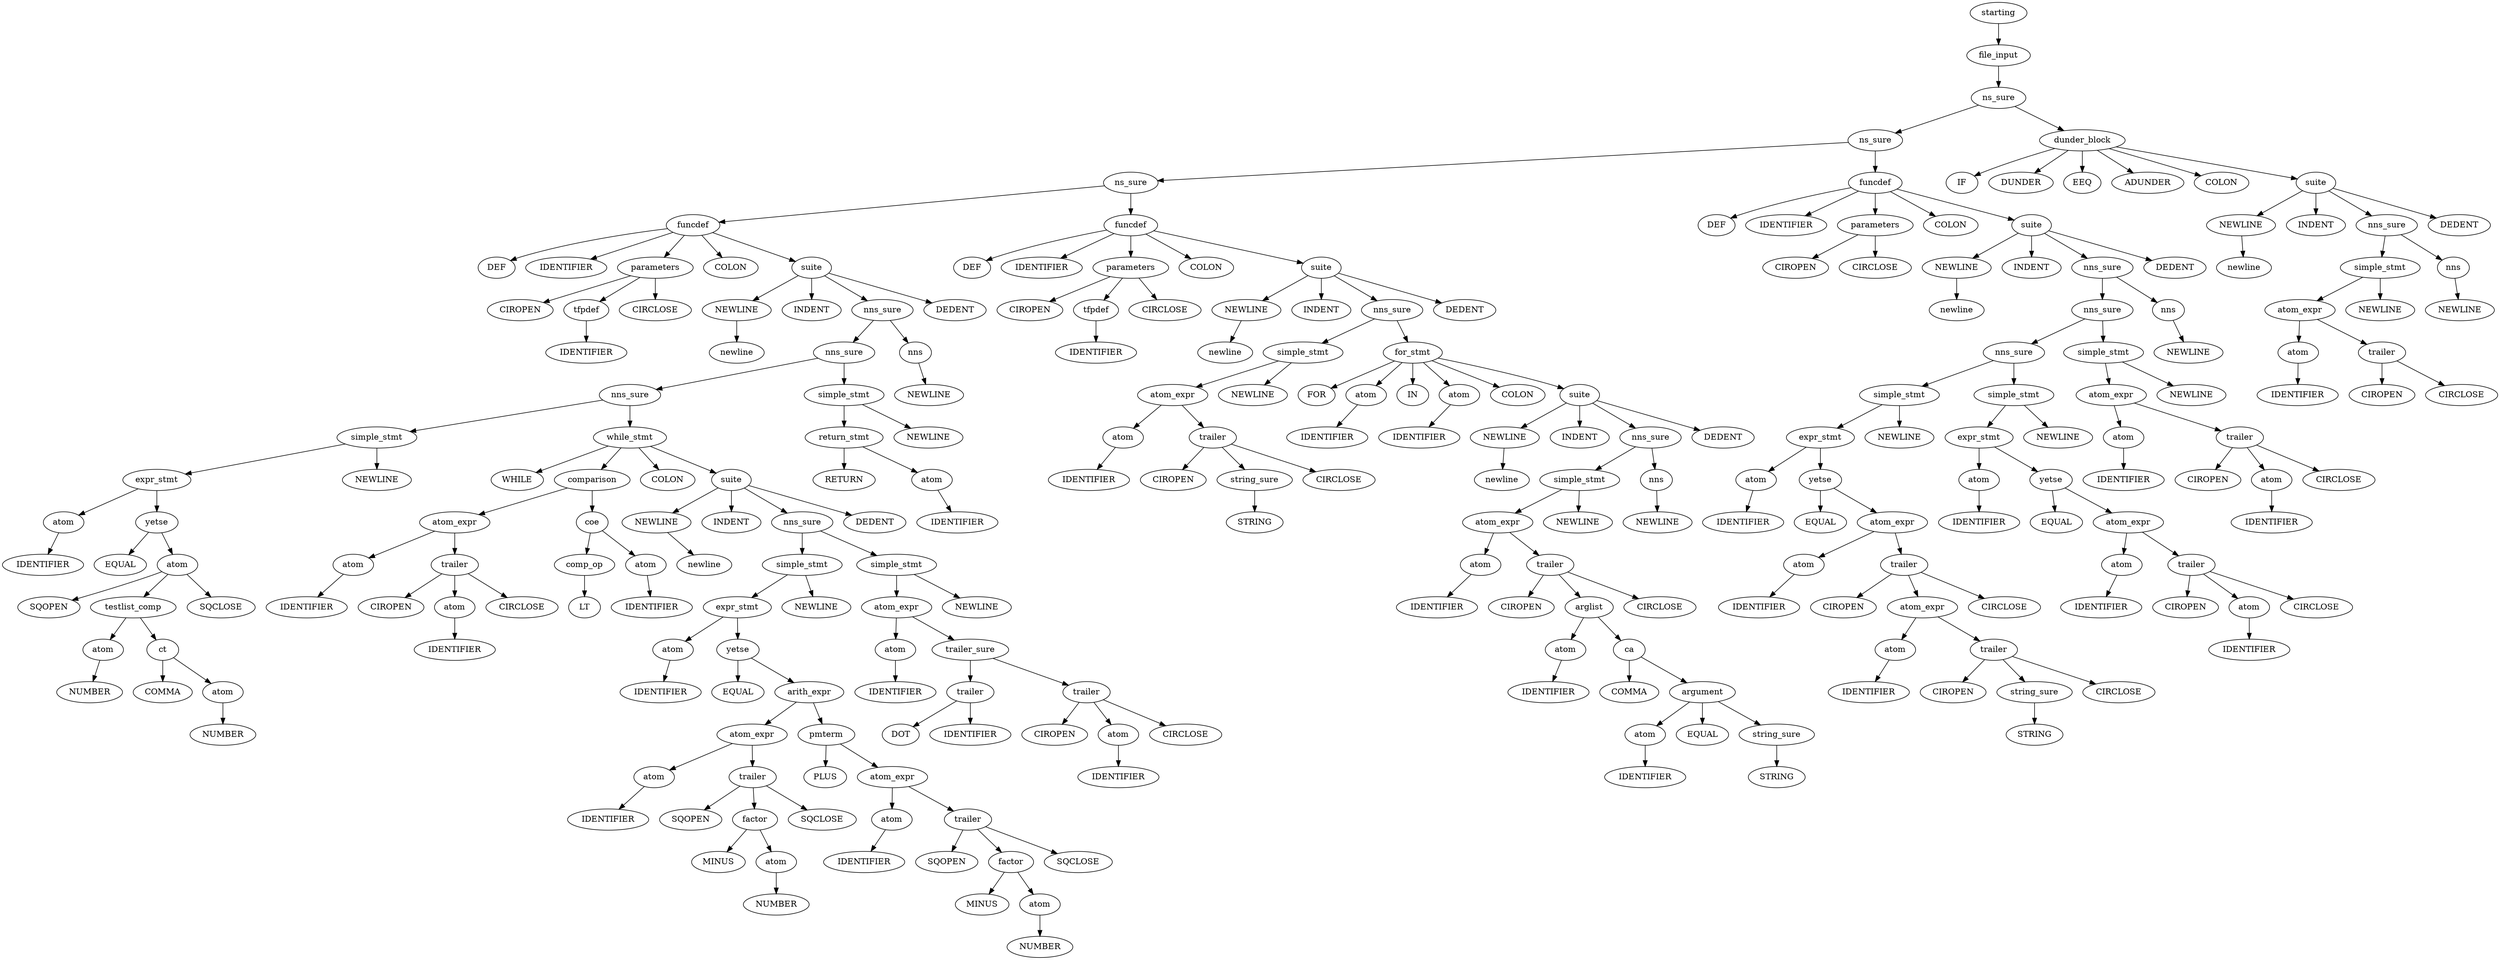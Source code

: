 digraph ASTVisual {
 ordering = out ;
10 [ label="tfpdef"]
20 [ label="IDENTIFIER"]
30 [ label="parameters"]
40 [ label="CIROPEN"]
50 [ label="CIRCLOSE"]
60 [ label="NEWLINE"]
70 [ label="newline"]
80 [ label="atom"]
90 [ label="IDENTIFIER"]
100 [ label="atom"]
110 [ label="NUMBER"]
120 [ label="atom"]
130 [ label="NUMBER"]
140 [ label="ct"]
150 [ label="COMMA"]
160 [ label="testlist_comp"]
170 [ label="atom"]
180 [ label="SQOPEN"]
190 [ label="SQCLOSE"]
200 [ label="yetse"]
210 [ label="EQUAL"]
220 [ label="expr_stmt"]
230 [ label="simple_stmt"]
240 [ label="NEWLINE"]
250 [ label="atom"]
260 [ label="IDENTIFIER"]
270 [ label="atom"]
280 [ label="IDENTIFIER"]
290 [ label="trailer"]
300 [ label="CIROPEN"]
310 [ label="CIRCLOSE"]
320 [ label="atom_expr"]
330 [ label="comp_op"]
340 [ label="LT"]
350 [ label="atom"]
360 [ label="IDENTIFIER"]
370 [ label="coe"]
380 [ label="comparison"]
390 [ label="NEWLINE"]
400 [ label="newline"]
410 [ label="atom"]
420 [ label="IDENTIFIER"]
430 [ label="atom"]
440 [ label="IDENTIFIER"]
450 [ label="atom"]
460 [ label="NUMBER"]
470 [ label="factor"]
480 [ label="MINUS"]
490 [ label="trailer"]
500 [ label="SQOPEN"]
510 [ label="SQCLOSE"]
520 [ label="atom_expr"]
530 [ label="atom"]
540 [ label="IDENTIFIER"]
550 [ label="atom"]
560 [ label="NUMBER"]
570 [ label="factor"]
580 [ label="MINUS"]
590 [ label="trailer"]
600 [ label="SQOPEN"]
610 [ label="SQCLOSE"]
620 [ label="atom_expr"]
630 [ label="pmterm"]
640 [ label="PLUS"]
650 [ label="arith_expr"]
660 [ label="yetse"]
670 [ label="EQUAL"]
680 [ label="expr_stmt"]
690 [ label="simple_stmt"]
700 [ label="NEWLINE"]
710 [ label="atom"]
720 [ label="IDENTIFIER"]
730 [ label="trailer"]
740 [ label="DOT"]
750 [ label="IDENTIFIER"]
760 [ label="atom"]
770 [ label="IDENTIFIER"]
780 [ label="trailer"]
790 [ label="CIROPEN"]
800 [ label="CIRCLOSE"]
810 [ label="trailer_sure"]
820 [ label="atom_expr"]
830 [ label="simple_stmt"]
840 [ label="NEWLINE"]
850 [ label="nns_sure"]
860 [ label="suite"]
870 [ label="INDENT"]
880 [ label="DEDENT"]
890 [ label="while_stmt"]
900 [ label="WHILE"]
910 [ label="COLON"]
920 [ label="nns_sure"]
930 [ label="atom"]
940 [ label="IDENTIFIER"]
950 [ label="return_stmt"]
960 [ label="RETURN"]
970 [ label="simple_stmt"]
980 [ label="NEWLINE"]
990 [ label="nns_sure"]
1000 [ label="nns"]
1010 [ label="NEWLINE"]
1020 [ label="nns_sure"]
1030 [ label="suite"]
1040 [ label="INDENT"]
1050 [ label="DEDENT"]
1060 [ label="funcdef"]
1070 [ label="DEF"]
1080 [ label="IDENTIFIER"]
1090 [ label="COLON"]
1100 [ label="tfpdef"]
1110 [ label="IDENTIFIER"]
1120 [ label="parameters"]
1130 [ label="CIROPEN"]
1140 [ label="CIRCLOSE"]
1150 [ label="NEWLINE"]
1160 [ label="newline"]
1170 [ label="atom"]
1180 [ label="IDENTIFIER"]
1190 [ label="string_sure"]
1200 [ label="STRING"]
1210 [ label="trailer"]
1220 [ label="CIROPEN"]
1230 [ label="CIRCLOSE"]
1240 [ label="atom_expr"]
1250 [ label="simple_stmt"]
1260 [ label="NEWLINE"]
1270 [ label="atom"]
1280 [ label="IDENTIFIER"]
1290 [ label="atom"]
1300 [ label="IDENTIFIER"]
1310 [ label="NEWLINE"]
1320 [ label="newline"]
1330 [ label="atom"]
1340 [ label="IDENTIFIER"]
1350 [ label="atom"]
1360 [ label="IDENTIFIER"]
1370 [ label="atom"]
1380 [ label="IDENTIFIER"]
1390 [ label="string_sure"]
1400 [ label="STRING"]
1410 [ label="argument"]
1420 [ label="EQUAL"]
1430 [ label="ca"]
1440 [ label="COMMA"]
1450 [ label="arglist"]
1460 [ label="trailer"]
1470 [ label="CIROPEN"]
1480 [ label="CIRCLOSE"]
1490 [ label="atom_expr"]
1500 [ label="simple_stmt"]
1510 [ label="NEWLINE"]
1520 [ label="nns"]
1530 [ label="NEWLINE"]
1540 [ label="nns_sure"]
1550 [ label="suite"]
1560 [ label="INDENT"]
1570 [ label="DEDENT"]
1580 [ label="for_stmt"]
1590 [ label="FOR"]
1600 [ label="IN"]
1610 [ label="COLON"]
1620 [ label="nns_sure"]
1630 [ label="suite"]
1640 [ label="INDENT"]
1650 [ label="DEDENT"]
1660 [ label="funcdef"]
1670 [ label="DEF"]
1680 [ label="IDENTIFIER"]
1690 [ label="COLON"]
1700 [ label="ns_sure"]
1710 [ label="parameters"]
1720 [ label="CIROPEN"]
1730 [ label="CIRCLOSE"]
1740 [ label="NEWLINE"]
1750 [ label="newline"]
1760 [ label="atom"]
1770 [ label="IDENTIFIER"]
1780 [ label="atom"]
1790 [ label="IDENTIFIER"]
1800 [ label="atom"]
1810 [ label="IDENTIFIER"]
1820 [ label="string_sure"]
1830 [ label="STRING"]
1840 [ label="trailer"]
1850 [ label="CIROPEN"]
1860 [ label="CIRCLOSE"]
1870 [ label="atom_expr"]
1880 [ label="trailer"]
1890 [ label="CIROPEN"]
1900 [ label="CIRCLOSE"]
1910 [ label="atom_expr"]
1920 [ label="yetse"]
1930 [ label="EQUAL"]
1940 [ label="expr_stmt"]
1950 [ label="simple_stmt"]
1960 [ label="NEWLINE"]
1970 [ label="atom"]
1980 [ label="IDENTIFIER"]
1990 [ label="atom"]
2000 [ label="IDENTIFIER"]
2010 [ label="atom"]
2020 [ label="IDENTIFIER"]
2030 [ label="trailer"]
2040 [ label="CIROPEN"]
2050 [ label="CIRCLOSE"]
2060 [ label="atom_expr"]
2070 [ label="yetse"]
2080 [ label="EQUAL"]
2090 [ label="expr_stmt"]
2100 [ label="simple_stmt"]
2110 [ label="NEWLINE"]
2120 [ label="nns_sure"]
2130 [ label="atom"]
2140 [ label="IDENTIFIER"]
2150 [ label="atom"]
2160 [ label="IDENTIFIER"]
2170 [ label="trailer"]
2180 [ label="CIROPEN"]
2190 [ label="CIRCLOSE"]
2200 [ label="atom_expr"]
2210 [ label="simple_stmt"]
2220 [ label="NEWLINE"]
2230 [ label="nns_sure"]
2240 [ label="nns"]
2250 [ label="NEWLINE"]
2260 [ label="nns_sure"]
2270 [ label="suite"]
2280 [ label="INDENT"]
2290 [ label="DEDENT"]
2300 [ label="funcdef"]
2310 [ label="DEF"]
2320 [ label="IDENTIFIER"]
2330 [ label="COLON"]
2340 [ label="ns_sure"]
2350 [ label="NEWLINE"]
2360 [ label="newline"]
2370 [ label="atom"]
2380 [ label="IDENTIFIER"]
2390 [ label="trailer"]
2400 [ label="CIROPEN"]
2410 [ label="CIRCLOSE"]
2420 [ label="atom_expr"]
2430 [ label="simple_stmt"]
2440 [ label="NEWLINE"]
2450 [ label="nns"]
2460 [ label="NEWLINE"]
2470 [ label="nns_sure"]
2480 [ label="suite"]
2490 [ label="INDENT"]
2500 [ label="DEDENT"]
2510 [ label="dunder_block"]
2520 [ label="IF"]
2530 [ label="DUNDER"]
2540 [ label="EEQ"]
2550 [ label="ADUNDER"]
2560 [ label="COLON"]
2570 [ label="ns_sure"]
2580 [ label="file_input"]
2590 [ label="starting"]
10 -> 20[ label=""]
30 -> 40[ label=""]
30 -> 10[ label=""]
30 -> 50[ label=""]
60 -> 70[ label=""]
80 -> 90[ label=""]
100 -> 110[ label=""]
120 -> 130[ label=""]
140 -> 150[ label=""]
140 -> 120[ label=""]
160 -> 100[ label=""]
160 -> 140[ label=""]
170 -> 180[ label=""]
170 -> 160[ label=""]
170 -> 190[ label=""]
200 -> 210[ label=""]
200 -> 170[ label=""]
220 -> 80[ label=""]
220 -> 200[ label=""]
230 -> 220[ label=""]
230 -> 240[ label=""]
250 -> 260[ label=""]
270 -> 280[ label=""]
290 -> 300[ label=""]
290 -> 270[ label=""]
290 -> 310[ label=""]
320 -> 250[ label=""]
320 -> 290[ label=""]
330 -> 340[ label=""]
350 -> 360[ label=""]
370 -> 330[ label=""]
370 -> 350[ label=""]
380 -> 320[ label=""]
380 -> 370[ label=""]
390 -> 400[ label=""]
410 -> 420[ label=""]
430 -> 440[ label=""]
450 -> 460[ label=""]
470 -> 480[ label=""]
470 -> 450[ label=""]
490 -> 500[ label=""]
490 -> 470[ label=""]
490 -> 510[ label=""]
520 -> 430[ label=""]
520 -> 490[ label=""]
530 -> 540[ label=""]
550 -> 560[ label=""]
570 -> 580[ label=""]
570 -> 550[ label=""]
590 -> 600[ label=""]
590 -> 570[ label=""]
590 -> 610[ label=""]
620 -> 530[ label=""]
620 -> 590[ label=""]
630 -> 640[ label=""]
630 -> 620[ label=""]
650 -> 520[ label=""]
650 -> 630[ label=""]
660 -> 670[ label=""]
660 -> 650[ label=""]
680 -> 410[ label=""]
680 -> 660[ label=""]
690 -> 680[ label=""]
690 -> 700[ label=""]
710 -> 720[ label=""]
730 -> 740[ label=""]
730 -> 750[ label=""]
760 -> 770[ label=""]
780 -> 790[ label=""]
780 -> 760[ label=""]
780 -> 800[ label=""]
810 -> 730[ label=""]
810 -> 780[ label=""]
820 -> 710[ label=""]
820 -> 810[ label=""]
830 -> 820[ label=""]
830 -> 840[ label=""]
850 -> 690[ label=""]
850 -> 830[ label=""]
860 -> 390[ label=""]
860 -> 870[ label=""]
860 -> 850[ label=""]
860 -> 880[ label=""]
890 -> 900[ label=""]
890 -> 380[ label=""]
890 -> 910[ label=""]
890 -> 860[ label=""]
920 -> 230[ label=""]
920 -> 890[ label=""]
930 -> 940[ label=""]
950 -> 960[ label=""]
950 -> 930[ label=""]
970 -> 950[ label=""]
970 -> 980[ label=""]
990 -> 920[ label=""]
990 -> 970[ label=""]
1000 -> 1010[ label=""]
1020 -> 990[ label=""]
1020 -> 1000[ label=""]
1030 -> 60[ label=""]
1030 -> 1040[ label=""]
1030 -> 1020[ label=""]
1030 -> 1050[ label=""]
1060 -> 1070[ label=""]
1060 -> 1080[ label=""]
1060 -> 30[ label=""]
1060 -> 1090[ label=""]
1060 -> 1030[ label=""]
1100 -> 1110[ label=""]
1120 -> 1130[ label=""]
1120 -> 1100[ label=""]
1120 -> 1140[ label=""]
1150 -> 1160[ label=""]
1170 -> 1180[ label=""]
1190 -> 1200[ label=""]
1210 -> 1220[ label=""]
1210 -> 1190[ label=""]
1210 -> 1230[ label=""]
1240 -> 1170[ label=""]
1240 -> 1210[ label=""]
1250 -> 1240[ label=""]
1250 -> 1260[ label=""]
1270 -> 1280[ label=""]
1290 -> 1300[ label=""]
1310 -> 1320[ label=""]
1330 -> 1340[ label=""]
1350 -> 1360[ label=""]
1370 -> 1380[ label=""]
1390 -> 1400[ label=""]
1410 -> 1370[ label=""]
1410 -> 1420[ label=""]
1410 -> 1390[ label=""]
1430 -> 1440[ label=""]
1430 -> 1410[ label=""]
1450 -> 1350[ label=""]
1450 -> 1430[ label=""]
1460 -> 1470[ label=""]
1460 -> 1450[ label=""]
1460 -> 1480[ label=""]
1490 -> 1330[ label=""]
1490 -> 1460[ label=""]
1500 -> 1490[ label=""]
1500 -> 1510[ label=""]
1520 -> 1530[ label=""]
1540 -> 1500[ label=""]
1540 -> 1520[ label=""]
1550 -> 1310[ label=""]
1550 -> 1560[ label=""]
1550 -> 1540[ label=""]
1550 -> 1570[ label=""]
1580 -> 1590[ label=""]
1580 -> 1270[ label=""]
1580 -> 1600[ label=""]
1580 -> 1290[ label=""]
1580 -> 1610[ label=""]
1580 -> 1550[ label=""]
1620 -> 1250[ label=""]
1620 -> 1580[ label=""]
1630 -> 1150[ label=""]
1630 -> 1640[ label=""]
1630 -> 1620[ label=""]
1630 -> 1650[ label=""]
1660 -> 1670[ label=""]
1660 -> 1680[ label=""]
1660 -> 1120[ label=""]
1660 -> 1690[ label=""]
1660 -> 1630[ label=""]
1700 -> 1060[ label=""]
1700 -> 1660[ label=""]
1710 -> 1720[ label=""]
1710 -> 1730[ label=""]
1740 -> 1750[ label=""]
1760 -> 1770[ label=""]
1780 -> 1790[ label=""]
1800 -> 1810[ label=""]
1820 -> 1830[ label=""]
1840 -> 1850[ label=""]
1840 -> 1820[ label=""]
1840 -> 1860[ label=""]
1870 -> 1800[ label=""]
1870 -> 1840[ label=""]
1880 -> 1890[ label=""]
1880 -> 1870[ label=""]
1880 -> 1900[ label=""]
1910 -> 1780[ label=""]
1910 -> 1880[ label=""]
1920 -> 1930[ label=""]
1920 -> 1910[ label=""]
1940 -> 1760[ label=""]
1940 -> 1920[ label=""]
1950 -> 1940[ label=""]
1950 -> 1960[ label=""]
1970 -> 1980[ label=""]
1990 -> 2000[ label=""]
2010 -> 2020[ label=""]
2030 -> 2040[ label=""]
2030 -> 2010[ label=""]
2030 -> 2050[ label=""]
2060 -> 1990[ label=""]
2060 -> 2030[ label=""]
2070 -> 2080[ label=""]
2070 -> 2060[ label=""]
2090 -> 1970[ label=""]
2090 -> 2070[ label=""]
2100 -> 2090[ label=""]
2100 -> 2110[ label=""]
2120 -> 1950[ label=""]
2120 -> 2100[ label=""]
2130 -> 2140[ label=""]
2150 -> 2160[ label=""]
2170 -> 2180[ label=""]
2170 -> 2150[ label=""]
2170 -> 2190[ label=""]
2200 -> 2130[ label=""]
2200 -> 2170[ label=""]
2210 -> 2200[ label=""]
2210 -> 2220[ label=""]
2230 -> 2120[ label=""]
2230 -> 2210[ label=""]
2240 -> 2250[ label=""]
2260 -> 2230[ label=""]
2260 -> 2240[ label=""]
2270 -> 1740[ label=""]
2270 -> 2280[ label=""]
2270 -> 2260[ label=""]
2270 -> 2290[ label=""]
2300 -> 2310[ label=""]
2300 -> 2320[ label=""]
2300 -> 1710[ label=""]
2300 -> 2330[ label=""]
2300 -> 2270[ label=""]
2340 -> 1700[ label=""]
2340 -> 2300[ label=""]
2350 -> 2360[ label=""]
2370 -> 2380[ label=""]
2390 -> 2400[ label=""]
2390 -> 2410[ label=""]
2420 -> 2370[ label=""]
2420 -> 2390[ label=""]
2430 -> 2420[ label=""]
2430 -> 2440[ label=""]
2450 -> 2460[ label=""]
2470 -> 2430[ label=""]
2470 -> 2450[ label=""]
2480 -> 2350[ label=""]
2480 -> 2490[ label=""]
2480 -> 2470[ label=""]
2480 -> 2500[ label=""]
2510 -> 2520[ label=""]
2510 -> 2530[ label=""]
2510 -> 2540[ label=""]
2510 -> 2550[ label=""]
2510 -> 2560[ label=""]
2510 -> 2480[ label=""]
2570 -> 2340[ label=""]
2570 -> 2510[ label=""]
2580 -> 2570[ label=""]
2590 -> 2580[ label=""]
  }
